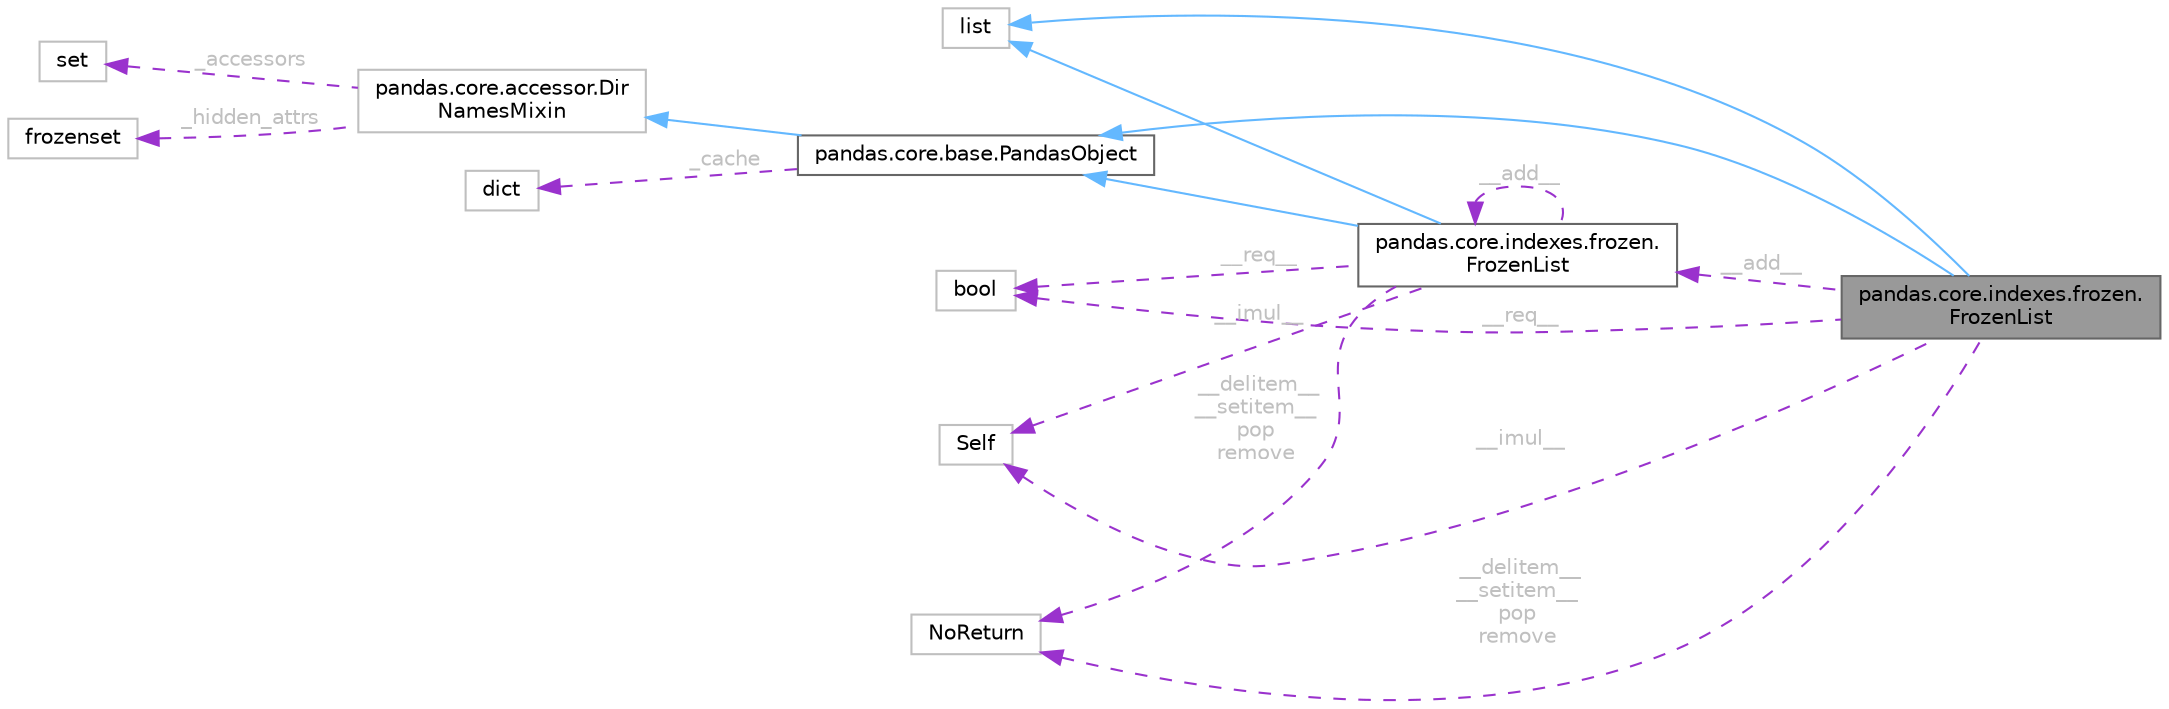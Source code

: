 digraph "pandas.core.indexes.frozen.FrozenList"
{
 // LATEX_PDF_SIZE
  bgcolor="transparent";
  edge [fontname=Helvetica,fontsize=10,labelfontname=Helvetica,labelfontsize=10];
  node [fontname=Helvetica,fontsize=10,shape=box,height=0.2,width=0.4];
  rankdir="LR";
  Node1 [id="Node000001",label="pandas.core.indexes.frozen.\lFrozenList",height=0.2,width=0.4,color="gray40", fillcolor="grey60", style="filled", fontcolor="black",tooltip=" "];
  Node2 -> Node1 [id="edge17_Node000001_Node000002",dir="back",color="steelblue1",style="solid",tooltip=" "];
  Node2 [id="Node000002",label="pandas.core.base.PandasObject",height=0.2,width=0.4,color="gray40", fillcolor="white", style="filled",URL="$d9/d19/classpandas_1_1core_1_1base_1_1PandasObject.html",tooltip=" "];
  Node3 -> Node2 [id="edge18_Node000002_Node000003",dir="back",color="steelblue1",style="solid",tooltip=" "];
  Node3 [id="Node000003",label="pandas.core.accessor.Dir\lNamesMixin",height=0.2,width=0.4,color="grey75", fillcolor="white", style="filled",URL="$df/dd9/classpandas_1_1core_1_1accessor_1_1DirNamesMixin.html",tooltip=" "];
  Node4 -> Node3 [id="edge19_Node000003_Node000004",dir="back",color="darkorchid3",style="dashed",tooltip=" ",label=" _accessors",fontcolor="grey" ];
  Node4 [id="Node000004",label="set",height=0.2,width=0.4,color="grey75", fillcolor="white", style="filled",tooltip=" "];
  Node5 -> Node3 [id="edge20_Node000003_Node000005",dir="back",color="darkorchid3",style="dashed",tooltip=" ",label=" _hidden_attrs",fontcolor="grey" ];
  Node5 [id="Node000005",label="frozenset",height=0.2,width=0.4,color="grey75", fillcolor="white", style="filled",tooltip=" "];
  Node6 -> Node2 [id="edge21_Node000002_Node000006",dir="back",color="darkorchid3",style="dashed",tooltip=" ",label=" _cache",fontcolor="grey" ];
  Node6 [id="Node000006",label="dict",height=0.2,width=0.4,color="grey75", fillcolor="white", style="filled",tooltip=" "];
  Node7 -> Node1 [id="edge22_Node000001_Node000007",dir="back",color="steelblue1",style="solid",tooltip=" "];
  Node7 [id="Node000007",label="list",height=0.2,width=0.4,color="grey75", fillcolor="white", style="filled",tooltip=" "];
  Node8 -> Node1 [id="edge23_Node000001_Node000008",dir="back",color="darkorchid3",style="dashed",tooltip=" ",label=" __add__",fontcolor="grey" ];
  Node8 [id="Node000008",label="pandas.core.indexes.frozen.\lFrozenList",height=0.2,width=0.4,color="gray40", fillcolor="white", style="filled",URL="$d9/da8/classpandas_1_1core_1_1indexes_1_1frozen_1_1FrozenList.html",tooltip=" "];
  Node2 -> Node8 [id="edge24_Node000008_Node000002",dir="back",color="steelblue1",style="solid",tooltip=" "];
  Node7 -> Node8 [id="edge25_Node000008_Node000007",dir="back",color="steelblue1",style="solid",tooltip=" "];
  Node8 -> Node8 [id="edge26_Node000008_Node000008",dir="back",color="darkorchid3",style="dashed",tooltip=" ",label=" __add__",fontcolor="grey" ];
  Node9 -> Node8 [id="edge27_Node000008_Node000009",dir="back",color="darkorchid3",style="dashed",tooltip=" ",label=" __req__",fontcolor="grey" ];
  Node9 [id="Node000009",label="bool",height=0.2,width=0.4,color="grey75", fillcolor="white", style="filled",tooltip=" "];
  Node10 -> Node8 [id="edge28_Node000008_Node000010",dir="back",color="darkorchid3",style="dashed",tooltip=" ",label=" __imul__",fontcolor="grey" ];
  Node10 [id="Node000010",label="Self",height=0.2,width=0.4,color="grey75", fillcolor="white", style="filled",tooltip=" "];
  Node11 -> Node8 [id="edge29_Node000008_Node000011",dir="back",color="darkorchid3",style="dashed",tooltip=" ",label=" __delitem__\n__setitem__\npop\nremove",fontcolor="grey" ];
  Node11 [id="Node000011",label="NoReturn",height=0.2,width=0.4,color="grey75", fillcolor="white", style="filled",tooltip=" "];
  Node9 -> Node1 [id="edge30_Node000001_Node000009",dir="back",color="darkorchid3",style="dashed",tooltip=" ",label=" __req__",fontcolor="grey" ];
  Node10 -> Node1 [id="edge31_Node000001_Node000010",dir="back",color="darkorchid3",style="dashed",tooltip=" ",label=" __imul__",fontcolor="grey" ];
  Node11 -> Node1 [id="edge32_Node000001_Node000011",dir="back",color="darkorchid3",style="dashed",tooltip=" ",label=" __delitem__\n__setitem__\npop\nremove",fontcolor="grey" ];
}
